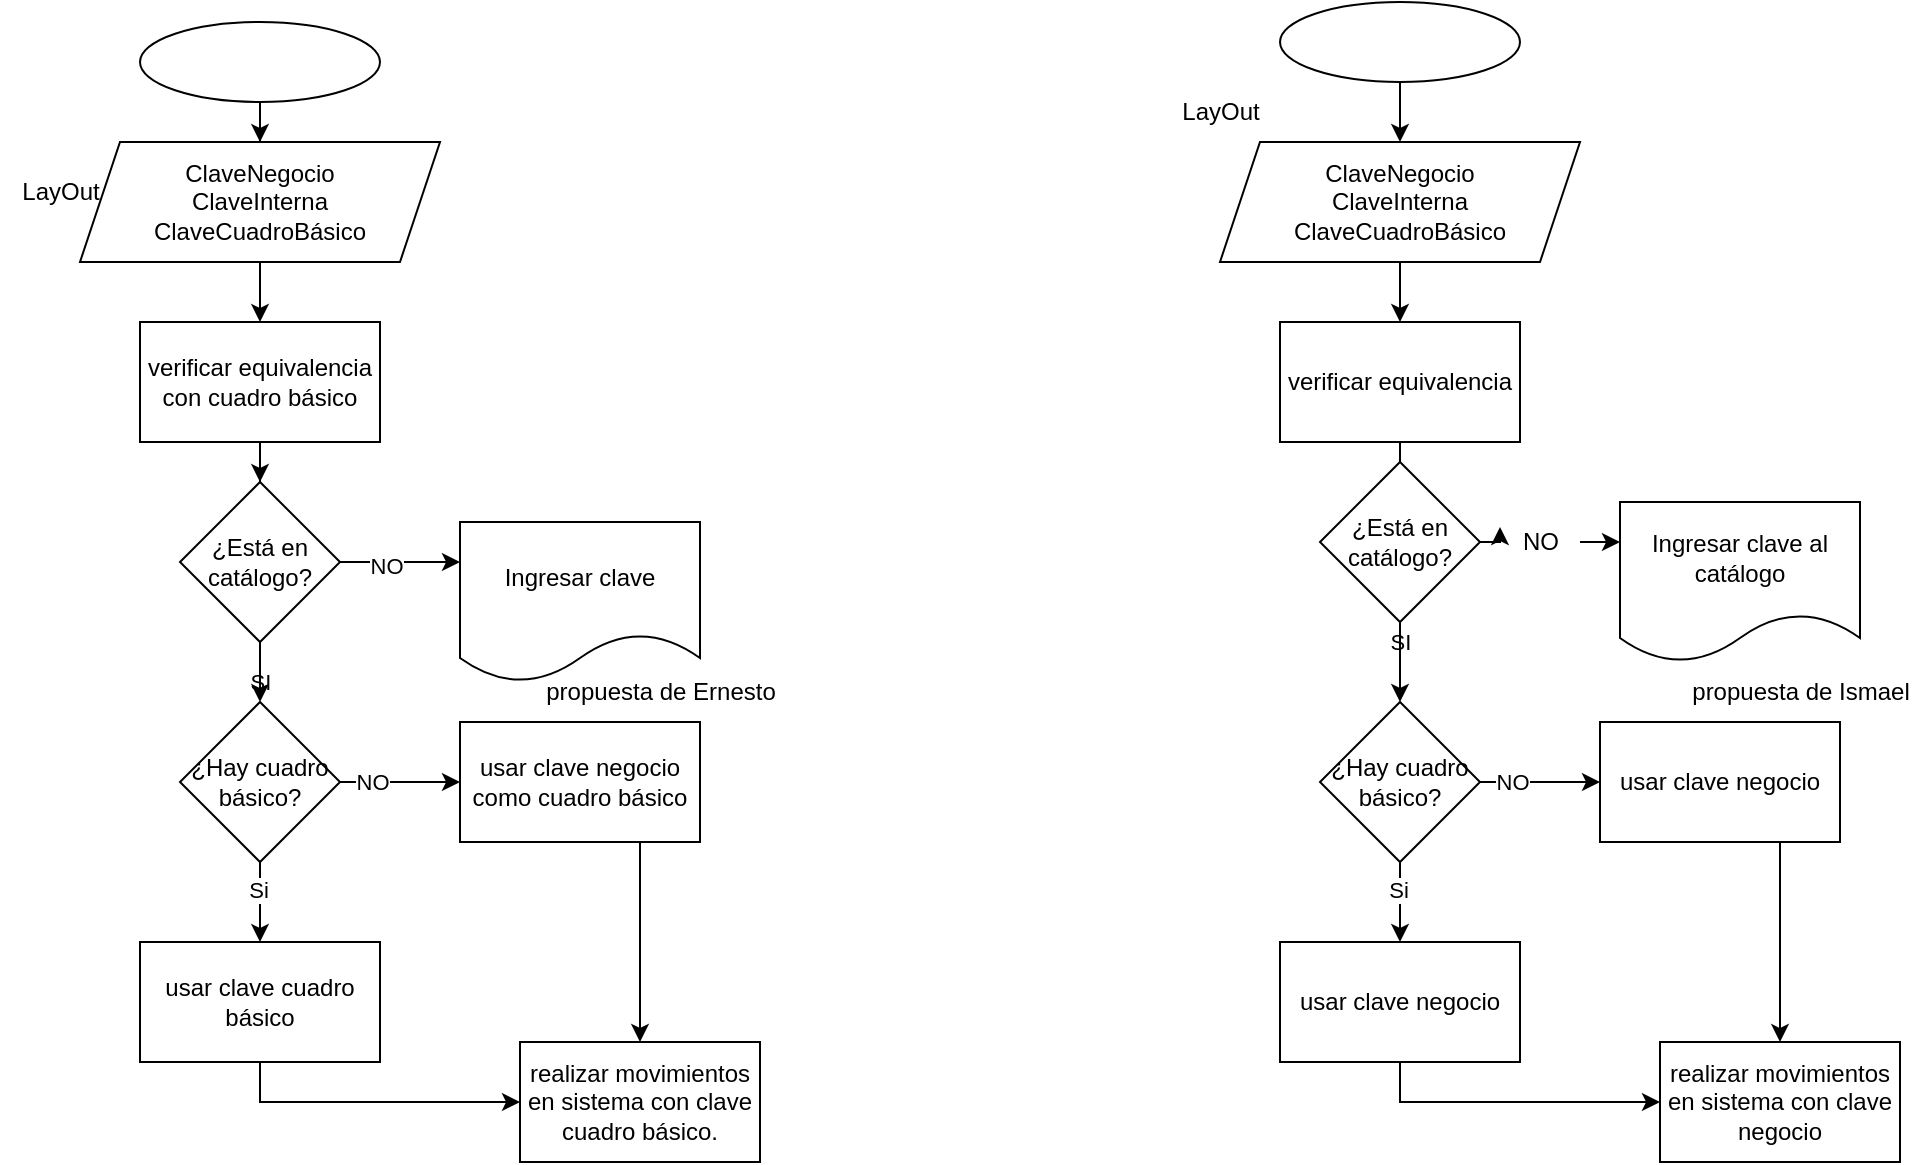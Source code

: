 <mxfile version="28.2.0">
  <diagram name="Página-1" id="v9hj_F2Pf64KZiWr7OxV">
    <mxGraphModel dx="1113" dy="459" grid="1" gridSize="10" guides="1" tooltips="1" connect="1" arrows="1" fold="1" page="1" pageScale="1" pageWidth="827" pageHeight="1169" math="0" shadow="0">
      <root>
        <mxCell id="0" />
        <mxCell id="1" parent="0" />
        <mxCell id="BL9E6-mRbqVSJRH6Qvqm-3" value="" style="edgeStyle=orthogonalEdgeStyle;rounded=0;orthogonalLoop=1;jettySize=auto;html=1;" edge="1" parent="1" source="BL9E6-mRbqVSJRH6Qvqm-1" target="BL9E6-mRbqVSJRH6Qvqm-2">
          <mxGeometry relative="1" as="geometry" />
        </mxCell>
        <mxCell id="BL9E6-mRbqVSJRH6Qvqm-1" value="" style="ellipse;whiteSpace=wrap;html=1;" vertex="1" parent="1">
          <mxGeometry x="180" y="130" width="120" height="40" as="geometry" />
        </mxCell>
        <mxCell id="BL9E6-mRbqVSJRH6Qvqm-5" value="" style="edgeStyle=orthogonalEdgeStyle;rounded=0;orthogonalLoop=1;jettySize=auto;html=1;" edge="1" parent="1" source="BL9E6-mRbqVSJRH6Qvqm-2" target="BL9E6-mRbqVSJRH6Qvqm-4">
          <mxGeometry relative="1" as="geometry" />
        </mxCell>
        <mxCell id="BL9E6-mRbqVSJRH6Qvqm-38" value="SI" style="edgeLabel;html=1;align=center;verticalAlign=middle;resizable=0;points=[];" vertex="1" connectable="0" parent="BL9E6-mRbqVSJRH6Qvqm-5">
          <mxGeometry x="0.626" y="2" relative="1" as="geometry">
            <mxPoint x="-2" y="189" as="offset" />
          </mxGeometry>
        </mxCell>
        <mxCell id="BL9E6-mRbqVSJRH6Qvqm-2" value="ClaveNegocio&lt;div&gt;ClaveInterna&lt;/div&gt;&lt;div&gt;ClaveCuadroBásico&lt;/div&gt;" style="shape=parallelogram;perimeter=parallelogramPerimeter;whiteSpace=wrap;html=1;fixedSize=1;" vertex="1" parent="1">
          <mxGeometry x="150" y="190" width="180" height="60" as="geometry" />
        </mxCell>
        <mxCell id="BL9E6-mRbqVSJRH6Qvqm-7" value="" style="edgeStyle=orthogonalEdgeStyle;rounded=0;orthogonalLoop=1;jettySize=auto;html=1;" edge="1" parent="1" source="BL9E6-mRbqVSJRH6Qvqm-37" target="BL9E6-mRbqVSJRH6Qvqm-6">
          <mxGeometry relative="1" as="geometry" />
        </mxCell>
        <mxCell id="BL9E6-mRbqVSJRH6Qvqm-4" value="verificar equivalencia con cuadro básico" style="rounded=0;whiteSpace=wrap;html=1;" vertex="1" parent="1">
          <mxGeometry x="180" y="280" width="120" height="60" as="geometry" />
        </mxCell>
        <mxCell id="BL9E6-mRbqVSJRH6Qvqm-9" value="" style="edgeStyle=orthogonalEdgeStyle;rounded=0;orthogonalLoop=1;jettySize=auto;html=1;" edge="1" parent="1" source="BL9E6-mRbqVSJRH6Qvqm-6" target="BL9E6-mRbqVSJRH6Qvqm-8">
          <mxGeometry relative="1" as="geometry" />
        </mxCell>
        <mxCell id="BL9E6-mRbqVSJRH6Qvqm-10" value="NO" style="edgeLabel;html=1;align=center;verticalAlign=middle;resizable=0;points=[];" vertex="1" connectable="0" parent="BL9E6-mRbqVSJRH6Qvqm-9">
          <mxGeometry x="-0.473" relative="1" as="geometry">
            <mxPoint as="offset" />
          </mxGeometry>
        </mxCell>
        <mxCell id="BL9E6-mRbqVSJRH6Qvqm-12" value="" style="edgeStyle=orthogonalEdgeStyle;rounded=0;orthogonalLoop=1;jettySize=auto;html=1;" edge="1" parent="1" source="BL9E6-mRbqVSJRH6Qvqm-6" target="BL9E6-mRbqVSJRH6Qvqm-11">
          <mxGeometry relative="1" as="geometry" />
        </mxCell>
        <mxCell id="BL9E6-mRbqVSJRH6Qvqm-13" value="Si" style="edgeLabel;html=1;align=center;verticalAlign=middle;resizable=0;points=[];" vertex="1" connectable="0" parent="BL9E6-mRbqVSJRH6Qvqm-12">
          <mxGeometry x="-0.29" y="-1" relative="1" as="geometry">
            <mxPoint as="offset" />
          </mxGeometry>
        </mxCell>
        <mxCell id="BL9E6-mRbqVSJRH6Qvqm-6" value="¿Hay cuadro básico?" style="rhombus;whiteSpace=wrap;html=1;rounded=0;" vertex="1" parent="1">
          <mxGeometry x="200" y="470" width="80" height="80" as="geometry" />
        </mxCell>
        <mxCell id="BL9E6-mRbqVSJRH6Qvqm-17" style="edgeStyle=orthogonalEdgeStyle;rounded=0;orthogonalLoop=1;jettySize=auto;html=1;exitX=0.5;exitY=1;exitDx=0;exitDy=0;entryX=0.5;entryY=0;entryDx=0;entryDy=0;" edge="1" parent="1" source="BL9E6-mRbqVSJRH6Qvqm-8" target="BL9E6-mRbqVSJRH6Qvqm-16">
          <mxGeometry relative="1" as="geometry">
            <Array as="points">
              <mxPoint x="430" y="540" />
            </Array>
          </mxGeometry>
        </mxCell>
        <mxCell id="BL9E6-mRbqVSJRH6Qvqm-8" value="usar clave negocio como cuadro básico" style="whiteSpace=wrap;html=1;rounded=0;" vertex="1" parent="1">
          <mxGeometry x="340" y="480" width="120" height="60" as="geometry" />
        </mxCell>
        <mxCell id="BL9E6-mRbqVSJRH6Qvqm-18" style="edgeStyle=orthogonalEdgeStyle;rounded=0;orthogonalLoop=1;jettySize=auto;html=1;exitX=0.5;exitY=1;exitDx=0;exitDy=0;entryX=0;entryY=0.5;entryDx=0;entryDy=0;" edge="1" parent="1" source="BL9E6-mRbqVSJRH6Qvqm-11" target="BL9E6-mRbqVSJRH6Qvqm-16">
          <mxGeometry relative="1" as="geometry" />
        </mxCell>
        <mxCell id="BL9E6-mRbqVSJRH6Qvqm-11" value="usar clave cuadro básico" style="whiteSpace=wrap;html=1;rounded=0;" vertex="1" parent="1">
          <mxGeometry x="180" y="590" width="120" height="60" as="geometry" />
        </mxCell>
        <mxCell id="BL9E6-mRbqVSJRH6Qvqm-15" value="propuesta de Ernesto" style="text;html=1;align=center;verticalAlign=middle;resizable=0;points=[];autosize=1;strokeColor=none;fillColor=none;" vertex="1" parent="1">
          <mxGeometry x="370" y="450" width="140" height="30" as="geometry" />
        </mxCell>
        <mxCell id="BL9E6-mRbqVSJRH6Qvqm-16" value="realizar movimientos en sistema con clave cuadro básico." style="rounded=0;whiteSpace=wrap;html=1;" vertex="1" parent="1">
          <mxGeometry x="370" y="640" width="120" height="60" as="geometry" />
        </mxCell>
        <mxCell id="BL9E6-mRbqVSJRH6Qvqm-19" value="" style="edgeStyle=orthogonalEdgeStyle;rounded=0;orthogonalLoop=1;jettySize=auto;html=1;" edge="1" parent="1" source="BL9E6-mRbqVSJRH6Qvqm-20" target="BL9E6-mRbqVSJRH6Qvqm-22">
          <mxGeometry relative="1" as="geometry" />
        </mxCell>
        <mxCell id="BL9E6-mRbqVSJRH6Qvqm-20" value="" style="ellipse;whiteSpace=wrap;html=1;" vertex="1" parent="1">
          <mxGeometry x="750" y="120" width="120" height="40" as="geometry" />
        </mxCell>
        <mxCell id="BL9E6-mRbqVSJRH6Qvqm-21" value="" style="edgeStyle=orthogonalEdgeStyle;rounded=0;orthogonalLoop=1;jettySize=auto;html=1;" edge="1" parent="1" source="BL9E6-mRbqVSJRH6Qvqm-22" target="BL9E6-mRbqVSJRH6Qvqm-24">
          <mxGeometry relative="1" as="geometry" />
        </mxCell>
        <mxCell id="BL9E6-mRbqVSJRH6Qvqm-46" value="SI" style="edgeLabel;html=1;align=center;verticalAlign=middle;resizable=0;points=[];" vertex="1" connectable="0" parent="BL9E6-mRbqVSJRH6Qvqm-21">
          <mxGeometry x="0.699" y="2" relative="1" as="geometry">
            <mxPoint x="-2" y="167" as="offset" />
          </mxGeometry>
        </mxCell>
        <mxCell id="BL9E6-mRbqVSJRH6Qvqm-22" value="ClaveNegocio&lt;div&gt;ClaveInterna&lt;/div&gt;&lt;div&gt;ClaveCuadroBásico&lt;/div&gt;" style="shape=parallelogram;perimeter=parallelogramPerimeter;whiteSpace=wrap;html=1;fixedSize=1;" vertex="1" parent="1">
          <mxGeometry x="720" y="190" width="180" height="60" as="geometry" />
        </mxCell>
        <mxCell id="BL9E6-mRbqVSJRH6Qvqm-23" value="" style="edgeStyle=orthogonalEdgeStyle;rounded=0;orthogonalLoop=1;jettySize=auto;html=1;" edge="1" parent="1" source="BL9E6-mRbqVSJRH6Qvqm-24" target="BL9E6-mRbqVSJRH6Qvqm-29">
          <mxGeometry relative="1" as="geometry" />
        </mxCell>
        <mxCell id="BL9E6-mRbqVSJRH6Qvqm-24" value="verificar equivalencia" style="rounded=0;whiteSpace=wrap;html=1;" vertex="1" parent="1">
          <mxGeometry x="750" y="280" width="120" height="60" as="geometry" />
        </mxCell>
        <mxCell id="BL9E6-mRbqVSJRH6Qvqm-25" value="" style="edgeStyle=orthogonalEdgeStyle;rounded=0;orthogonalLoop=1;jettySize=auto;html=1;" edge="1" parent="1" source="BL9E6-mRbqVSJRH6Qvqm-29" target="BL9E6-mRbqVSJRH6Qvqm-31">
          <mxGeometry relative="1" as="geometry" />
        </mxCell>
        <mxCell id="BL9E6-mRbqVSJRH6Qvqm-26" value="NO" style="edgeLabel;html=1;align=center;verticalAlign=middle;resizable=0;points=[];" vertex="1" connectable="0" parent="BL9E6-mRbqVSJRH6Qvqm-25">
          <mxGeometry x="-0.473" relative="1" as="geometry">
            <mxPoint as="offset" />
          </mxGeometry>
        </mxCell>
        <mxCell id="BL9E6-mRbqVSJRH6Qvqm-27" value="" style="edgeStyle=orthogonalEdgeStyle;rounded=0;orthogonalLoop=1;jettySize=auto;html=1;" edge="1" parent="1" source="BL9E6-mRbqVSJRH6Qvqm-29" target="BL9E6-mRbqVSJRH6Qvqm-33">
          <mxGeometry relative="1" as="geometry" />
        </mxCell>
        <mxCell id="BL9E6-mRbqVSJRH6Qvqm-28" value="Si" style="edgeLabel;html=1;align=center;verticalAlign=middle;resizable=0;points=[];" vertex="1" connectable="0" parent="BL9E6-mRbqVSJRH6Qvqm-27">
          <mxGeometry x="-0.29" y="-1" relative="1" as="geometry">
            <mxPoint as="offset" />
          </mxGeometry>
        </mxCell>
        <mxCell id="BL9E6-mRbqVSJRH6Qvqm-29" value="¿Hay cuadro básico?" style="rhombus;whiteSpace=wrap;html=1;rounded=0;" vertex="1" parent="1">
          <mxGeometry x="770" y="470" width="80" height="80" as="geometry" />
        </mxCell>
        <mxCell id="BL9E6-mRbqVSJRH6Qvqm-30" style="edgeStyle=orthogonalEdgeStyle;rounded=0;orthogonalLoop=1;jettySize=auto;html=1;exitX=0.5;exitY=1;exitDx=0;exitDy=0;entryX=0.5;entryY=0;entryDx=0;entryDy=0;" edge="1" parent="1" source="BL9E6-mRbqVSJRH6Qvqm-31" target="BL9E6-mRbqVSJRH6Qvqm-35">
          <mxGeometry relative="1" as="geometry">
            <Array as="points">
              <mxPoint x="1000" y="540" />
            </Array>
          </mxGeometry>
        </mxCell>
        <mxCell id="BL9E6-mRbqVSJRH6Qvqm-31" value="usar clave negocio" style="whiteSpace=wrap;html=1;rounded=0;" vertex="1" parent="1">
          <mxGeometry x="910" y="480" width="120" height="60" as="geometry" />
        </mxCell>
        <mxCell id="BL9E6-mRbqVSJRH6Qvqm-32" style="edgeStyle=orthogonalEdgeStyle;rounded=0;orthogonalLoop=1;jettySize=auto;html=1;exitX=0.5;exitY=1;exitDx=0;exitDy=0;entryX=0;entryY=0.5;entryDx=0;entryDy=0;" edge="1" parent="1" source="BL9E6-mRbqVSJRH6Qvqm-33" target="BL9E6-mRbqVSJRH6Qvqm-35">
          <mxGeometry relative="1" as="geometry" />
        </mxCell>
        <mxCell id="BL9E6-mRbqVSJRH6Qvqm-33" value="usar clave negocio" style="whiteSpace=wrap;html=1;rounded=0;" vertex="1" parent="1">
          <mxGeometry x="750" y="590" width="120" height="60" as="geometry" />
        </mxCell>
        <mxCell id="BL9E6-mRbqVSJRH6Qvqm-34" value="propuesta de Ismael" style="text;html=1;align=center;verticalAlign=middle;resizable=0;points=[];autosize=1;strokeColor=none;fillColor=none;" vertex="1" parent="1">
          <mxGeometry x="945" y="450" width="130" height="30" as="geometry" />
        </mxCell>
        <mxCell id="BL9E6-mRbqVSJRH6Qvqm-35" value="realizar movimientos en sistema con clave negocio" style="rounded=0;whiteSpace=wrap;html=1;" vertex="1" parent="1">
          <mxGeometry x="940" y="640" width="120" height="60" as="geometry" />
        </mxCell>
        <mxCell id="BL9E6-mRbqVSJRH6Qvqm-40" style="edgeStyle=orthogonalEdgeStyle;rounded=0;orthogonalLoop=1;jettySize=auto;html=1;exitX=1;exitY=0.5;exitDx=0;exitDy=0;entryX=0;entryY=0.25;entryDx=0;entryDy=0;" edge="1" parent="1" source="BL9E6-mRbqVSJRH6Qvqm-37" target="BL9E6-mRbqVSJRH6Qvqm-39">
          <mxGeometry relative="1" as="geometry" />
        </mxCell>
        <mxCell id="BL9E6-mRbqVSJRH6Qvqm-44" value="NO" style="edgeLabel;html=1;align=center;verticalAlign=middle;resizable=0;points=[];" vertex="1" connectable="0" parent="BL9E6-mRbqVSJRH6Qvqm-40">
          <mxGeometry x="-0.251" y="-2" relative="1" as="geometry">
            <mxPoint as="offset" />
          </mxGeometry>
        </mxCell>
        <mxCell id="BL9E6-mRbqVSJRH6Qvqm-39" value="Ingresar clave" style="shape=document;whiteSpace=wrap;html=1;boundedLbl=1;" vertex="1" parent="1">
          <mxGeometry x="340" y="380" width="120" height="80" as="geometry" />
        </mxCell>
        <mxCell id="BL9E6-mRbqVSJRH6Qvqm-41" style="edgeStyle=orthogonalEdgeStyle;rounded=0;orthogonalLoop=1;jettySize=auto;html=1;exitX=1;exitY=0.5;exitDx=0;exitDy=0;entryX=0;entryY=0.25;entryDx=0;entryDy=0;" edge="1" parent="1" source="BL9E6-mRbqVSJRH6Qvqm-45" target="BL9E6-mRbqVSJRH6Qvqm-43">
          <mxGeometry relative="1" as="geometry" />
        </mxCell>
        <mxCell id="BL9E6-mRbqVSJRH6Qvqm-42" value="¿Está en catálogo?" style="rhombus;whiteSpace=wrap;html=1;" vertex="1" parent="1">
          <mxGeometry x="770" y="350" width="80" height="80" as="geometry" />
        </mxCell>
        <mxCell id="BL9E6-mRbqVSJRH6Qvqm-43" value="Ingresar clave al catálogo" style="shape=document;whiteSpace=wrap;html=1;boundedLbl=1;" vertex="1" parent="1">
          <mxGeometry x="920" y="370" width="120" height="80" as="geometry" />
        </mxCell>
        <mxCell id="BL9E6-mRbqVSJRH6Qvqm-47" value="LayOut" style="text;html=1;align=center;verticalAlign=middle;resizable=0;points=[];autosize=1;strokeColor=none;fillColor=none;" vertex="1" parent="1">
          <mxGeometry x="690" y="160" width="60" height="30" as="geometry" />
        </mxCell>
        <mxCell id="BL9E6-mRbqVSJRH6Qvqm-48" value="LayOut" style="text;html=1;align=center;verticalAlign=middle;resizable=0;points=[];autosize=1;strokeColor=none;fillColor=none;" vertex="1" parent="1">
          <mxGeometry x="110" y="200" width="60" height="30" as="geometry" />
        </mxCell>
        <mxCell id="BL9E6-mRbqVSJRH6Qvqm-49" value="" style="edgeStyle=orthogonalEdgeStyle;rounded=0;orthogonalLoop=1;jettySize=auto;html=1;exitX=1;exitY=0.5;exitDx=0;exitDy=0;entryX=0;entryY=0.25;entryDx=0;entryDy=0;" edge="1" parent="1" source="BL9E6-mRbqVSJRH6Qvqm-42" target="BL9E6-mRbqVSJRH6Qvqm-45">
          <mxGeometry relative="1" as="geometry">
            <mxPoint x="850" y="390" as="sourcePoint" />
            <mxPoint x="920" y="390" as="targetPoint" />
          </mxGeometry>
        </mxCell>
        <mxCell id="BL9E6-mRbqVSJRH6Qvqm-45" value="NO" style="text;html=1;align=center;verticalAlign=middle;resizable=0;points=[];autosize=1;strokeColor=none;fillColor=none;" vertex="1" parent="1">
          <mxGeometry x="860" y="375" width="40" height="30" as="geometry" />
        </mxCell>
        <mxCell id="BL9E6-mRbqVSJRH6Qvqm-50" value="" style="edgeStyle=orthogonalEdgeStyle;rounded=0;orthogonalLoop=1;jettySize=auto;html=1;" edge="1" parent="1" source="BL9E6-mRbqVSJRH6Qvqm-4" target="BL9E6-mRbqVSJRH6Qvqm-37">
          <mxGeometry relative="1" as="geometry">
            <mxPoint x="240" y="330" as="sourcePoint" />
            <mxPoint x="240" y="470" as="targetPoint" />
          </mxGeometry>
        </mxCell>
        <mxCell id="BL9E6-mRbqVSJRH6Qvqm-37" value="¿Está en catálogo?" style="rhombus;whiteSpace=wrap;html=1;" vertex="1" parent="1">
          <mxGeometry x="200" y="360" width="80" height="80" as="geometry" />
        </mxCell>
      </root>
    </mxGraphModel>
  </diagram>
</mxfile>
